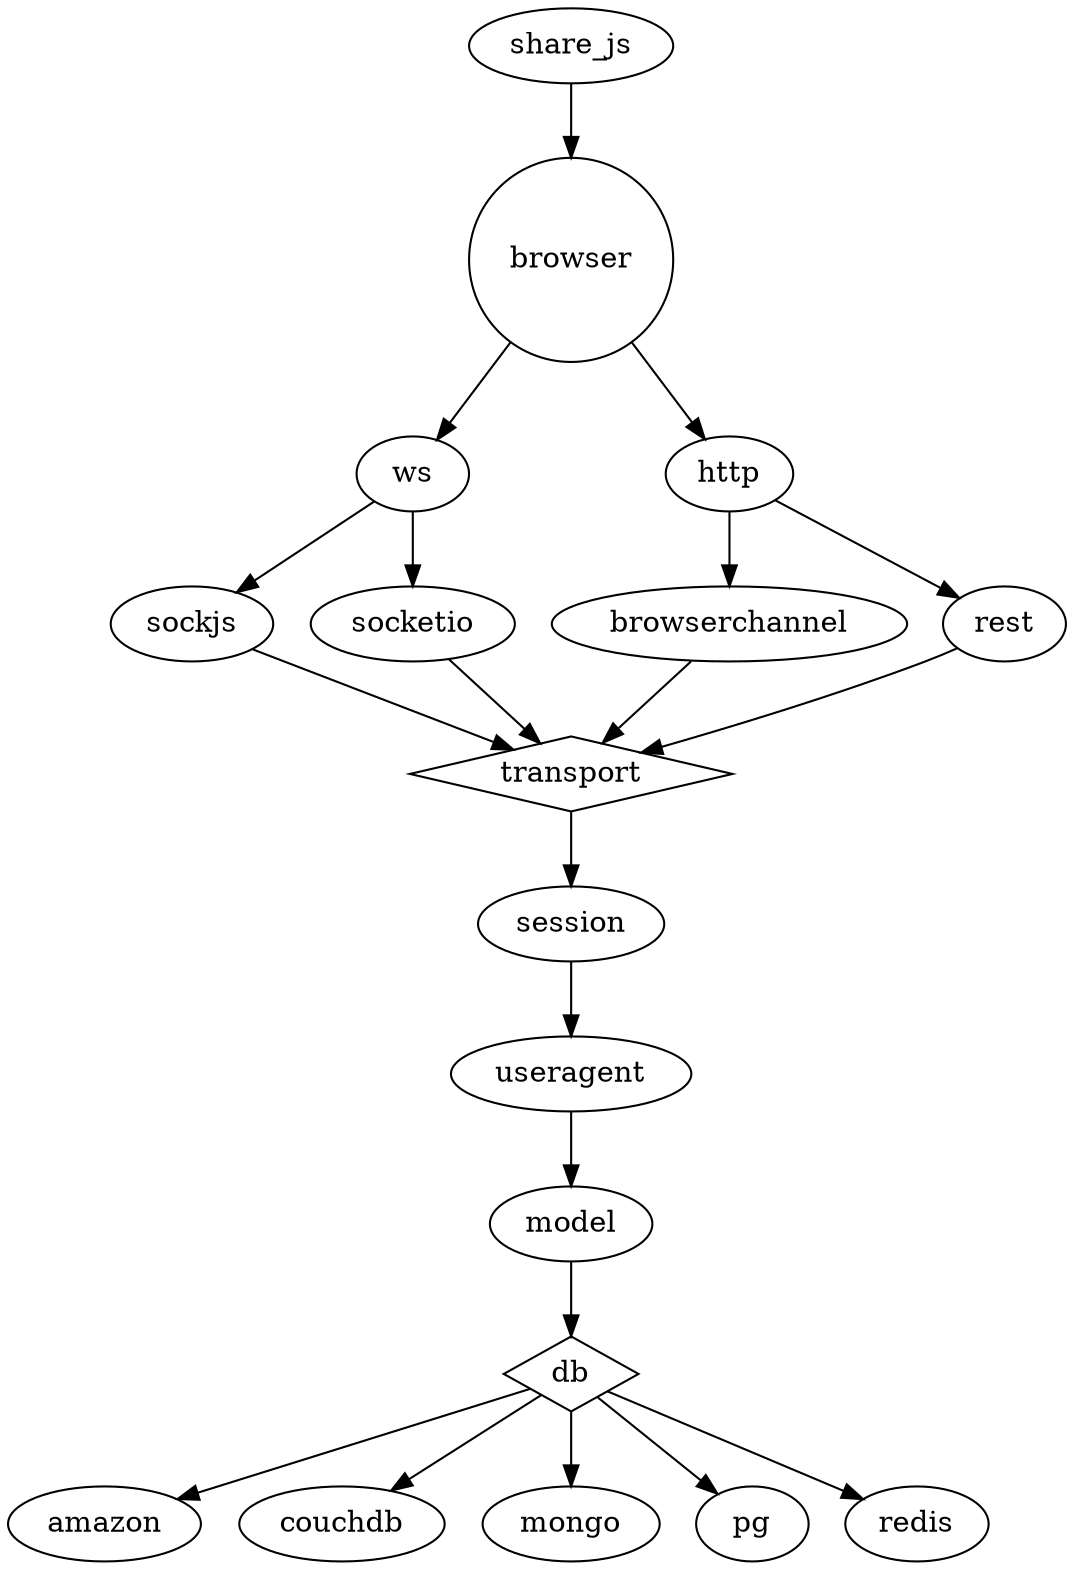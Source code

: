 digraph sharejs {
	share_js;
	browser [shape=circle];
	ws;
	http;

	sockjs;
	browserchannel;
	rest;
	socketio;

	transport [shape=diamond];
	session;
	useragent;
	model;
	db [shape=diamond];

	amazon;
	couchdb;
	mongo;
	pg;
	redis;

	share_js->browser;
	browser->ws;
	browser->http;

	ws->sockjs;
	ws->socketio;
	http->browserchannel;
	http->rest;

	sockjs->transport;
	browserchannel->transport;
	rest->transport;
	socketio->transport;

	transport->session;
	session->useragent
	useragent->model;
	model->db;

	db->amazon;
	db->couchdb;
	db->mongo;
	db->pg;
	db->redis;

}